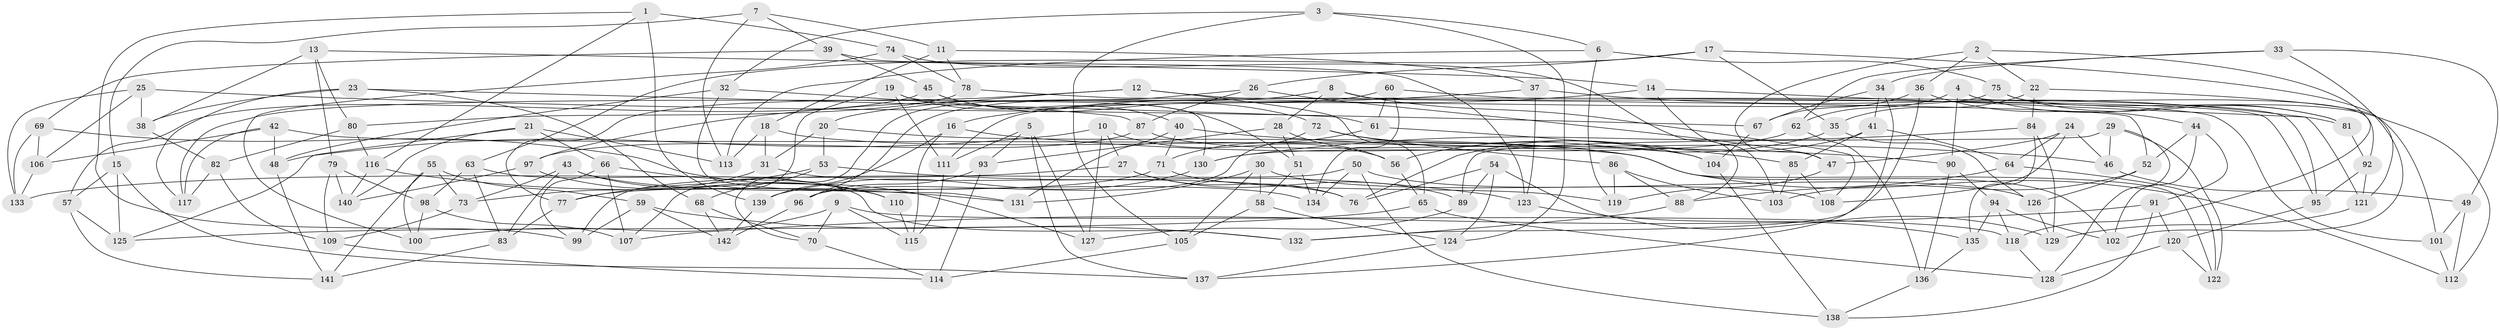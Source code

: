 // Generated by graph-tools (version 1.1) at 2025/03/03/09/25 03:03:05]
// undirected, 142 vertices, 284 edges
graph export_dot {
graph [start="1"]
  node [color=gray90,style=filled];
  1;
  2;
  3;
  4;
  5;
  6;
  7;
  8;
  9;
  10;
  11;
  12;
  13;
  14;
  15;
  16;
  17;
  18;
  19;
  20;
  21;
  22;
  23;
  24;
  25;
  26;
  27;
  28;
  29;
  30;
  31;
  32;
  33;
  34;
  35;
  36;
  37;
  38;
  39;
  40;
  41;
  42;
  43;
  44;
  45;
  46;
  47;
  48;
  49;
  50;
  51;
  52;
  53;
  54;
  55;
  56;
  57;
  58;
  59;
  60;
  61;
  62;
  63;
  64;
  65;
  66;
  67;
  68;
  69;
  70;
  71;
  72;
  73;
  74;
  75;
  76;
  77;
  78;
  79;
  80;
  81;
  82;
  83;
  84;
  85;
  86;
  87;
  88;
  89;
  90;
  91;
  92;
  93;
  94;
  95;
  96;
  97;
  98;
  99;
  100;
  101;
  102;
  103;
  104;
  105;
  106;
  107;
  108;
  109;
  110;
  111;
  112;
  113;
  114;
  115;
  116;
  117;
  118;
  119;
  120;
  121;
  122;
  123;
  124;
  125;
  126;
  127;
  128;
  129;
  130;
  131;
  132;
  133;
  134;
  135;
  136;
  137;
  138;
  139;
  140;
  141;
  142;
  1 -- 74;
  1 -- 116;
  1 -- 99;
  1 -- 139;
  2 -- 36;
  2 -- 47;
  2 -- 22;
  2 -- 118;
  3 -- 105;
  3 -- 32;
  3 -- 124;
  3 -- 6;
  4 -- 81;
  4 -- 90;
  4 -- 92;
  4 -- 62;
  5 -- 111;
  5 -- 127;
  5 -- 93;
  5 -- 137;
  6 -- 113;
  6 -- 119;
  6 -- 75;
  7 -- 113;
  7 -- 39;
  7 -- 11;
  7 -- 15;
  8 -- 28;
  8 -- 108;
  8 -- 95;
  8 -- 117;
  9 -- 115;
  9 -- 70;
  9 -- 100;
  9 -- 118;
  10 -- 27;
  10 -- 127;
  10 -- 56;
  10 -- 48;
  11 -- 37;
  11 -- 18;
  11 -- 78;
  12 -- 52;
  12 -- 20;
  12 -- 65;
  12 -- 77;
  13 -- 80;
  13 -- 79;
  13 -- 38;
  13 -- 14;
  14 -- 121;
  14 -- 103;
  14 -- 16;
  15 -- 125;
  15 -- 57;
  15 -- 137;
  16 -- 115;
  16 -- 90;
  16 -- 139;
  17 -- 121;
  17 -- 63;
  17 -- 26;
  17 -- 35;
  18 -- 122;
  18 -- 113;
  18 -- 31;
  19 -- 107;
  19 -- 40;
  19 -- 111;
  19 -- 130;
  20 -- 102;
  20 -- 53;
  20 -- 31;
  21 -- 113;
  21 -- 66;
  21 -- 140;
  21 -- 125;
  22 -- 101;
  22 -- 84;
  22 -- 35;
  23 -- 117;
  23 -- 38;
  23 -- 61;
  23 -- 68;
  24 -- 47;
  24 -- 46;
  24 -- 64;
  24 -- 108;
  25 -- 38;
  25 -- 106;
  25 -- 133;
  25 -- 67;
  26 -- 47;
  26 -- 70;
  26 -- 87;
  27 -- 133;
  27 -- 89;
  27 -- 76;
  28 -- 93;
  28 -- 56;
  28 -- 51;
  29 -- 122;
  29 -- 128;
  29 -- 46;
  29 -- 89;
  30 -- 108;
  30 -- 58;
  30 -- 131;
  30 -- 105;
  31 -- 73;
  31 -- 76;
  32 -- 48;
  32 -- 131;
  32 -- 87;
  33 -- 34;
  33 -- 62;
  33 -- 102;
  33 -- 49;
  34 -- 41;
  34 -- 67;
  34 -- 137;
  35 -- 56;
  35 -- 126;
  36 -- 44;
  36 -- 67;
  36 -- 132;
  37 -- 123;
  37 -- 81;
  37 -- 97;
  38 -- 82;
  39 -- 123;
  39 -- 69;
  39 -- 45;
  40 -- 46;
  40 -- 71;
  40 -- 131;
  41 -- 85;
  41 -- 76;
  41 -- 64;
  42 -- 117;
  42 -- 106;
  42 -- 48;
  42 -- 112;
  43 -- 110;
  43 -- 73;
  43 -- 83;
  43 -- 134;
  44 -- 91;
  44 -- 52;
  44 -- 102;
  45 -- 72;
  45 -- 57;
  45 -- 51;
  46 -- 49;
  47 -- 119;
  48 -- 141;
  49 -- 112;
  49 -- 101;
  50 -- 99;
  50 -- 138;
  50 -- 134;
  50 -- 126;
  51 -- 134;
  51 -- 58;
  52 -- 103;
  52 -- 126;
  53 -- 123;
  53 -- 68;
  53 -- 77;
  54 -- 76;
  54 -- 124;
  54 -- 129;
  54 -- 89;
  55 -- 73;
  55 -- 100;
  55 -- 141;
  55 -- 59;
  56 -- 65;
  57 -- 141;
  57 -- 125;
  58 -- 124;
  58 -- 105;
  59 -- 99;
  59 -- 132;
  59 -- 142;
  60 -- 95;
  60 -- 61;
  60 -- 134;
  60 -- 96;
  61 -- 71;
  61 -- 85;
  62 -- 130;
  62 -- 136;
  63 -- 98;
  63 -- 132;
  63 -- 83;
  64 -- 122;
  64 -- 88;
  65 -- 128;
  65 -- 125;
  66 -- 107;
  66 -- 110;
  66 -- 99;
  67 -- 104;
  68 -- 142;
  68 -- 70;
  69 -- 133;
  69 -- 106;
  69 -- 127;
  70 -- 114;
  71 -- 77;
  71 -- 119;
  72 -- 96;
  72 -- 104;
  72 -- 86;
  73 -- 109;
  74 -- 78;
  74 -- 100;
  74 -- 88;
  75 -- 112;
  75 -- 81;
  75 -- 111;
  77 -- 83;
  78 -- 80;
  78 -- 101;
  79 -- 109;
  79 -- 140;
  79 -- 98;
  80 -- 116;
  80 -- 82;
  81 -- 92;
  82 -- 117;
  82 -- 109;
  83 -- 141;
  84 -- 129;
  84 -- 135;
  84 -- 130;
  85 -- 103;
  85 -- 108;
  86 -- 88;
  86 -- 119;
  86 -- 103;
  87 -- 104;
  87 -- 97;
  88 -- 132;
  89 -- 127;
  90 -- 94;
  90 -- 136;
  91 -- 138;
  91 -- 120;
  91 -- 107;
  92 -- 121;
  92 -- 95;
  93 -- 114;
  93 -- 96;
  94 -- 102;
  94 -- 118;
  94 -- 135;
  95 -- 120;
  96 -- 142;
  97 -- 110;
  97 -- 140;
  98 -- 100;
  98 -- 107;
  101 -- 112;
  104 -- 138;
  105 -- 114;
  106 -- 133;
  109 -- 114;
  110 -- 115;
  111 -- 115;
  116 -- 131;
  116 -- 140;
  118 -- 128;
  120 -- 122;
  120 -- 128;
  121 -- 129;
  123 -- 135;
  124 -- 137;
  126 -- 129;
  130 -- 139;
  135 -- 136;
  136 -- 138;
  139 -- 142;
}
